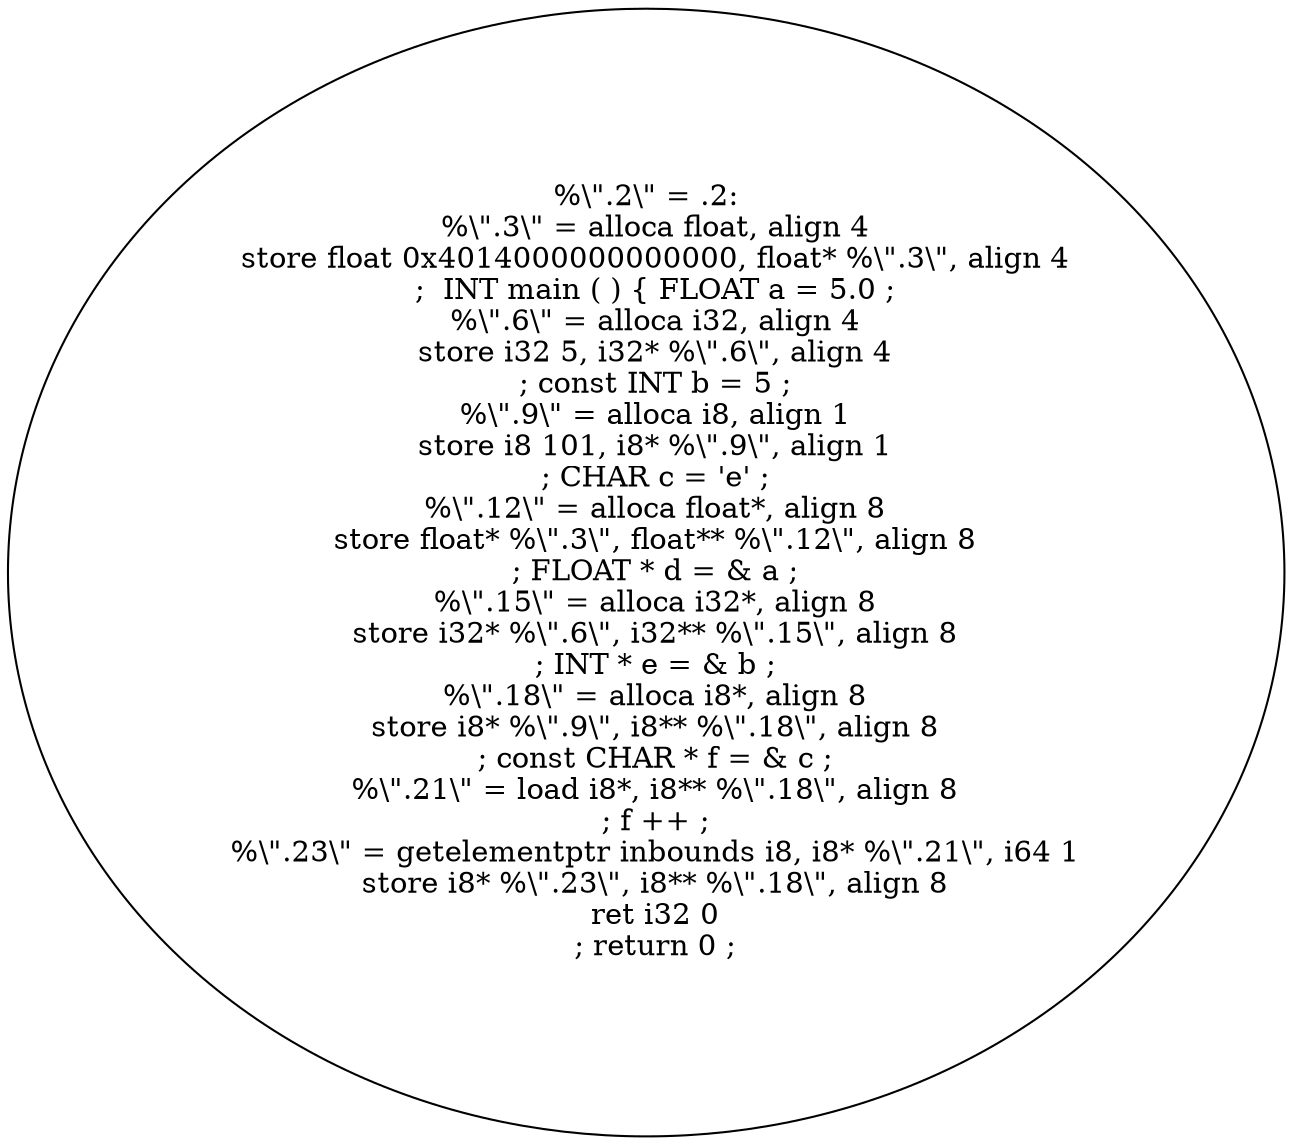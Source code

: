digraph AST {
  "128505521584160" [label="%\\\".2\\\" = .2:
  %\\\".3\\\" = alloca float, align 4
  store float 0x4014000000000000, float* %\\\".3\\\", align 4
  ;  INT main ( ) { FLOAT a = 5.0 ;
  %\\\".6\\\" = alloca i32, align 4
  store i32 5, i32* %\\\".6\\\", align 4
  ; const INT b = 5 ;
  %\\\".9\\\" = alloca i8, align 1
  store i8 101, i8* %\\\".9\\\", align 1
  ; CHAR c = 'e' ;
  %\\\".12\\\" = alloca float*, align 8
  store float* %\\\".3\\\", float** %\\\".12\\\", align 8
  ; FLOAT * d = & a ;
  %\\\".15\\\" = alloca i32*, align 8
  store i32* %\\\".6\\\", i32** %\\\".15\\\", align 8
  ; INT * e = & b ;
  %\\\".18\\\" = alloca i8*, align 8
  store i8* %\\\".9\\\", i8** %\\\".18\\\", align 8
  ; const CHAR * f = & c ;
  %\\\".21\\\" = load i8*, i8** %\\\".18\\\", align 8
  ; f ++ ;
  %\\\".23\\\" = getelementptr inbounds i8, i8* %\\\".21\\\", i64 1
  store i8* %\\\".23\\\", i8** %\\\".18\\\", align 8
  ret i32 0
  ; return 0 ;"];
}
